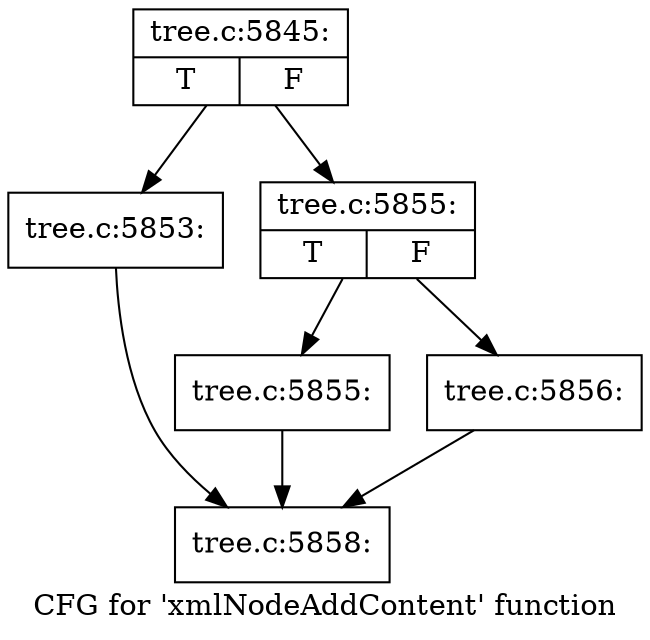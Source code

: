 digraph "CFG for 'xmlNodeAddContent' function" {
	label="CFG for 'xmlNodeAddContent' function";

	Node0x4598560 [shape=record,label="{tree.c:5845:|{<s0>T|<s1>F}}"];
	Node0x4598560 -> Node0x43d5440;
	Node0x4598560 -> Node0x43d5490;
	Node0x43d5440 [shape=record,label="{tree.c:5853:}"];
	Node0x43d5440 -> Node0x4597870;
	Node0x43d5490 [shape=record,label="{tree.c:5855:|{<s0>T|<s1>F}}"];
	Node0x43d5490 -> Node0x43d5890;
	Node0x43d5490 -> Node0x43d58e0;
	Node0x43d5890 [shape=record,label="{tree.c:5855:}"];
	Node0x43d5890 -> Node0x4597870;
	Node0x43d58e0 [shape=record,label="{tree.c:5856:}"];
	Node0x43d58e0 -> Node0x4597870;
	Node0x4597870 [shape=record,label="{tree.c:5858:}"];
}
